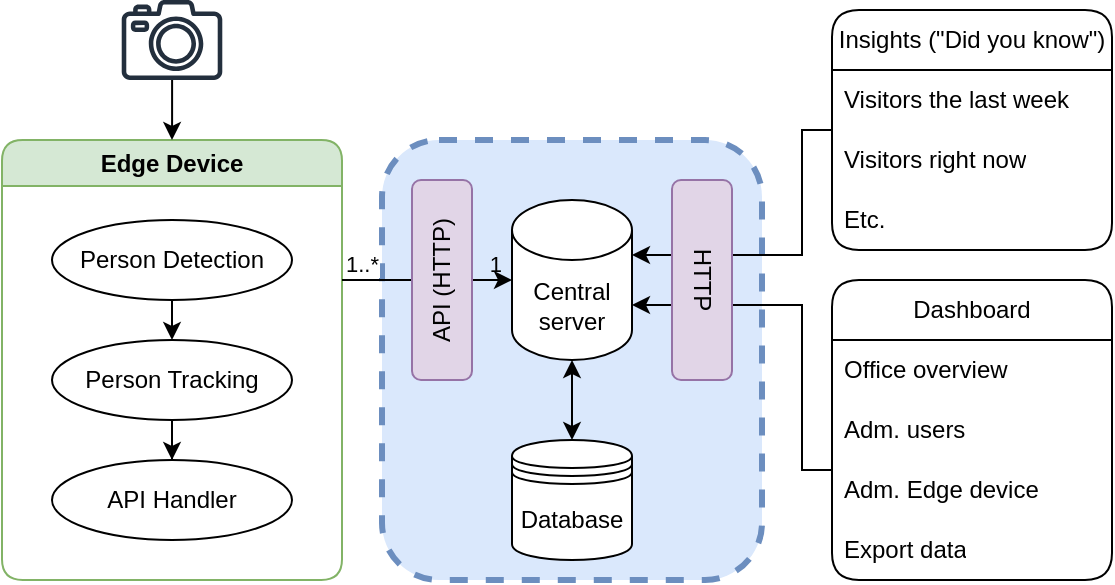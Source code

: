 <mxfile version="26.2.14">
  <diagram name="Page-1" id="5DtroHGVwCgvsIL_wacL">
    <mxGraphModel dx="1097" dy="612" grid="1" gridSize="10" guides="1" tooltips="1" connect="1" arrows="1" fold="1" page="1" pageScale="1" pageWidth="850" pageHeight="1100" math="0" shadow="0">
      <root>
        <mxCell id="0" />
        <mxCell id="1" parent="0" />
        <mxCell id="YXkIU3O7rTwOKqHpmSHJ-1" value="" style="rounded=1;whiteSpace=wrap;html=1;strokeWidth=3;perimeterSpacing=0;shadow=0;glass=0;dashed=1;fillColor=#dae8fc;strokeColor=#6c8ebf;" vertex="1" parent="1">
          <mxGeometry x="200" y="90" width="190" height="220" as="geometry" />
        </mxCell>
        <mxCell id="YXkIU3O7rTwOKqHpmSHJ-5" style="edgeStyle=orthogonalEdgeStyle;rounded=0;orthogonalLoop=1;jettySize=auto;html=1;entryX=0.5;entryY=0;entryDx=0;entryDy=0;startArrow=classic;startFill=1;" edge="1" parent="1" source="YXkIU3O7rTwOKqHpmSHJ-2" target="YXkIU3O7rTwOKqHpmSHJ-3">
          <mxGeometry relative="1" as="geometry" />
        </mxCell>
        <mxCell id="YXkIU3O7rTwOKqHpmSHJ-2" value="Central server" style="shape=cylinder3;whiteSpace=wrap;html=1;boundedLbl=1;backgroundOutline=1;size=15;" vertex="1" parent="1">
          <mxGeometry x="265" y="120" width="60" height="80" as="geometry" />
        </mxCell>
        <mxCell id="YXkIU3O7rTwOKqHpmSHJ-3" value="Database" style="shape=datastore;whiteSpace=wrap;html=1;" vertex="1" parent="1">
          <mxGeometry x="265" y="240" width="60" height="60" as="geometry" />
        </mxCell>
        <mxCell id="YXkIU3O7rTwOKqHpmSHJ-6" value="Edge Device" style="swimlane;whiteSpace=wrap;html=1;rounded=1;fillColor=#d5e8d4;strokeColor=#82b366;" vertex="1" parent="1">
          <mxGeometry x="10" y="90" width="170" height="220" as="geometry" />
        </mxCell>
        <mxCell id="YXkIU3O7rTwOKqHpmSHJ-11" style="edgeStyle=orthogonalEdgeStyle;rounded=0;orthogonalLoop=1;jettySize=auto;html=1;exitX=0.5;exitY=1;exitDx=0;exitDy=0;entryX=0.5;entryY=0;entryDx=0;entryDy=0;" edge="1" parent="YXkIU3O7rTwOKqHpmSHJ-6" source="YXkIU3O7rTwOKqHpmSHJ-9" target="YXkIU3O7rTwOKqHpmSHJ-10">
          <mxGeometry relative="1" as="geometry" />
        </mxCell>
        <mxCell id="YXkIU3O7rTwOKqHpmSHJ-9" value="Person Detection" style="ellipse;whiteSpace=wrap;html=1;" vertex="1" parent="YXkIU3O7rTwOKqHpmSHJ-6">
          <mxGeometry x="25" y="40" width="120" height="40" as="geometry" />
        </mxCell>
        <mxCell id="YXkIU3O7rTwOKqHpmSHJ-36" value="" style="edgeStyle=orthogonalEdgeStyle;rounded=0;orthogonalLoop=1;jettySize=auto;html=1;" edge="1" parent="YXkIU3O7rTwOKqHpmSHJ-6" source="YXkIU3O7rTwOKqHpmSHJ-10" target="YXkIU3O7rTwOKqHpmSHJ-35">
          <mxGeometry relative="1" as="geometry" />
        </mxCell>
        <mxCell id="YXkIU3O7rTwOKqHpmSHJ-10" value="&lt;div&gt;Person Tracking&lt;/div&gt;" style="ellipse;whiteSpace=wrap;html=1;" vertex="1" parent="YXkIU3O7rTwOKqHpmSHJ-6">
          <mxGeometry x="25" y="100" width="120" height="40" as="geometry" />
        </mxCell>
        <mxCell id="YXkIU3O7rTwOKqHpmSHJ-35" value="API Handler" style="ellipse;whiteSpace=wrap;html=1;" vertex="1" parent="YXkIU3O7rTwOKqHpmSHJ-6">
          <mxGeometry x="25" y="160" width="120" height="40" as="geometry" />
        </mxCell>
        <mxCell id="YXkIU3O7rTwOKqHpmSHJ-17" style="edgeStyle=orthogonalEdgeStyle;rounded=0;orthogonalLoop=1;jettySize=auto;html=1;entryX=0.5;entryY=0;entryDx=0;entryDy=0;" edge="1" parent="1" source="YXkIU3O7rTwOKqHpmSHJ-7" target="YXkIU3O7rTwOKqHpmSHJ-6">
          <mxGeometry relative="1" as="geometry" />
        </mxCell>
        <mxCell id="YXkIU3O7rTwOKqHpmSHJ-7" value="" style="sketch=0;outlineConnect=0;fontColor=#232F3E;gradientColor=none;fillColor=#232F3D;strokeColor=none;dashed=0;verticalLabelPosition=bottom;verticalAlign=top;align=center;html=1;fontSize=12;fontStyle=0;aspect=fixed;pointerEvents=1;shape=mxgraph.aws4.camera2;" vertex="1" parent="1">
          <mxGeometry x="69.84" y="20" width="50.32" height="40" as="geometry" />
        </mxCell>
        <mxCell id="YXkIU3O7rTwOKqHpmSHJ-19" value="Insights (&quot;Did you know&quot;)" style="swimlane;fontStyle=0;childLayout=stackLayout;horizontal=1;startSize=30;horizontalStack=0;resizeParent=1;resizeParentMax=0;resizeLast=0;collapsible=1;marginBottom=0;whiteSpace=wrap;html=1;rounded=1;" vertex="1" parent="1">
          <mxGeometry x="425" y="25" width="140" height="120" as="geometry" />
        </mxCell>
        <mxCell id="YXkIU3O7rTwOKqHpmSHJ-20" value="Visitors the last week" style="text;strokeColor=none;fillColor=none;align=left;verticalAlign=middle;spacingLeft=4;spacingRight=4;overflow=hidden;points=[[0,0.5],[1,0.5]];portConstraint=eastwest;rotatable=0;whiteSpace=wrap;html=1;" vertex="1" parent="YXkIU3O7rTwOKqHpmSHJ-19">
          <mxGeometry y="30" width="140" height="30" as="geometry" />
        </mxCell>
        <mxCell id="YXkIU3O7rTwOKqHpmSHJ-21" value="Visitors right now" style="text;strokeColor=none;fillColor=none;align=left;verticalAlign=middle;spacingLeft=4;spacingRight=4;overflow=hidden;points=[[0,0.5],[1,0.5]];portConstraint=eastwest;rotatable=0;whiteSpace=wrap;html=1;" vertex="1" parent="YXkIU3O7rTwOKqHpmSHJ-19">
          <mxGeometry y="60" width="140" height="30" as="geometry" />
        </mxCell>
        <mxCell id="YXkIU3O7rTwOKqHpmSHJ-22" value="Etc." style="text;strokeColor=none;fillColor=none;align=left;verticalAlign=middle;spacingLeft=4;spacingRight=4;overflow=hidden;points=[[0,0.5],[1,0.5]];portConstraint=eastwest;rotatable=0;whiteSpace=wrap;html=1;" vertex="1" parent="YXkIU3O7rTwOKqHpmSHJ-19">
          <mxGeometry y="90" width="140" height="30" as="geometry" />
        </mxCell>
        <mxCell id="YXkIU3O7rTwOKqHpmSHJ-23" value="Dashboard" style="swimlane;fontStyle=0;childLayout=stackLayout;horizontal=1;startSize=30;horizontalStack=0;resizeParent=1;resizeParentMax=0;resizeLast=0;collapsible=1;marginBottom=0;whiteSpace=wrap;html=1;rounded=1;" vertex="1" parent="1">
          <mxGeometry x="425" y="160" width="140" height="150" as="geometry" />
        </mxCell>
        <mxCell id="YXkIU3O7rTwOKqHpmSHJ-24" value="Office overview" style="text;strokeColor=none;fillColor=none;align=left;verticalAlign=middle;spacingLeft=4;spacingRight=4;overflow=hidden;points=[[0,0.5],[1,0.5]];portConstraint=eastwest;rotatable=0;whiteSpace=wrap;html=1;" vertex="1" parent="YXkIU3O7rTwOKqHpmSHJ-23">
          <mxGeometry y="30" width="140" height="30" as="geometry" />
        </mxCell>
        <mxCell id="YXkIU3O7rTwOKqHpmSHJ-25" value="Adm. users" style="text;strokeColor=none;fillColor=none;align=left;verticalAlign=middle;spacingLeft=4;spacingRight=4;overflow=hidden;points=[[0,0.5],[1,0.5]];portConstraint=eastwest;rotatable=0;whiteSpace=wrap;html=1;" vertex="1" parent="YXkIU3O7rTwOKqHpmSHJ-23">
          <mxGeometry y="60" width="140" height="30" as="geometry" />
        </mxCell>
        <mxCell id="YXkIU3O7rTwOKqHpmSHJ-26" value="&lt;div&gt;Adm. Edge device&lt;/div&gt;" style="text;strokeColor=none;fillColor=none;align=left;verticalAlign=middle;spacingLeft=4;spacingRight=4;overflow=hidden;points=[[0,0.5],[1,0.5]];portConstraint=eastwest;rotatable=0;whiteSpace=wrap;html=1;" vertex="1" parent="YXkIU3O7rTwOKqHpmSHJ-23">
          <mxGeometry y="90" width="140" height="30" as="geometry" />
        </mxCell>
        <mxCell id="YXkIU3O7rTwOKqHpmSHJ-27" value="Export data" style="text;strokeColor=none;fillColor=none;align=left;verticalAlign=middle;spacingLeft=4;spacingRight=4;overflow=hidden;points=[[0,0.5],[1,0.5]];portConstraint=eastwest;rotatable=0;whiteSpace=wrap;html=1;" vertex="1" parent="YXkIU3O7rTwOKqHpmSHJ-23">
          <mxGeometry y="120" width="140" height="30" as="geometry" />
        </mxCell>
        <mxCell id="YXkIU3O7rTwOKqHpmSHJ-29" style="edgeStyle=orthogonalEdgeStyle;rounded=0;orthogonalLoop=1;jettySize=auto;html=1;entryX=1;entryY=0;entryDx=0;entryDy=52.5;entryPerimeter=0;" edge="1" parent="1" source="YXkIU3O7rTwOKqHpmSHJ-23" target="YXkIU3O7rTwOKqHpmSHJ-2">
          <mxGeometry relative="1" as="geometry">
            <Array as="points">
              <mxPoint x="410" y="255" />
              <mxPoint x="410" y="173" />
            </Array>
          </mxGeometry>
        </mxCell>
        <mxCell id="YXkIU3O7rTwOKqHpmSHJ-30" style="edgeStyle=orthogonalEdgeStyle;rounded=0;orthogonalLoop=1;jettySize=auto;html=1;entryX=1;entryY=0;entryDx=0;entryDy=27.5;entryPerimeter=0;" edge="1" parent="1" source="YXkIU3O7rTwOKqHpmSHJ-19" target="YXkIU3O7rTwOKqHpmSHJ-2">
          <mxGeometry relative="1" as="geometry">
            <Array as="points">
              <mxPoint x="410" y="85" />
              <mxPoint x="410" y="148" />
            </Array>
          </mxGeometry>
        </mxCell>
        <mxCell id="YXkIU3O7rTwOKqHpmSHJ-28" value="HTTP" style="rounded=1;whiteSpace=wrap;html=1;rotation=90;fillColor=#e1d5e7;strokeColor=#9673a6;" vertex="1" parent="1">
          <mxGeometry x="310" y="145" width="100" height="30" as="geometry" />
        </mxCell>
        <mxCell id="YXkIU3O7rTwOKqHpmSHJ-31" value="" style="endArrow=classic;html=1;rounded=0;entryX=0;entryY=0.5;entryDx=0;entryDy=0;entryPerimeter=0;" edge="1" parent="1" target="YXkIU3O7rTwOKqHpmSHJ-2">
          <mxGeometry relative="1" as="geometry">
            <mxPoint x="180" y="160" as="sourcePoint" />
            <mxPoint x="280" y="240" as="targetPoint" />
          </mxGeometry>
        </mxCell>
        <mxCell id="YXkIU3O7rTwOKqHpmSHJ-33" value="1..*" style="edgeLabel;resizable=0;html=1;;align=left;verticalAlign=bottom;" connectable="0" vertex="1" parent="YXkIU3O7rTwOKqHpmSHJ-31">
          <mxGeometry x="-1" relative="1" as="geometry" />
        </mxCell>
        <mxCell id="YXkIU3O7rTwOKqHpmSHJ-34" value="1" style="edgeLabel;resizable=0;html=1;;align=right;verticalAlign=bottom;labelBackgroundColor=none;" connectable="0" vertex="1" parent="YXkIU3O7rTwOKqHpmSHJ-31">
          <mxGeometry x="1" relative="1" as="geometry">
            <mxPoint x="-5" as="offset" />
          </mxGeometry>
        </mxCell>
        <mxCell id="YXkIU3O7rTwOKqHpmSHJ-4" value="API (HTTP)" style="rounded=1;whiteSpace=wrap;html=1;rotation=-90;fillColor=#e1d5e7;strokeColor=#9673a6;" vertex="1" parent="1">
          <mxGeometry x="180" y="145" width="100" height="30" as="geometry" />
        </mxCell>
      </root>
    </mxGraphModel>
  </diagram>
</mxfile>
